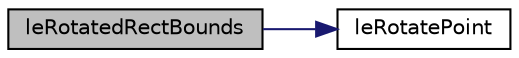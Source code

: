 digraph "leRotatedRectBounds"
{
 // INTERACTIVE_SVG=YES
  edge [fontname="Helvetica",fontsize="10",labelfontname="Helvetica",labelfontsize="10"];
  node [fontname="Helvetica",fontsize="10",shape=record];
  rankdir="LR";
  Node59 [label="leRotatedRectBounds",height=0.2,width=0.4,color="black", fillcolor="grey75", style="filled", fontcolor="black"];
  Node59 -> Node60 [color="midnightblue",fontsize="10",style="solid",fontname="Helvetica"];
  Node60 [label="leRotatePoint",height=0.2,width=0.4,color="black", fillcolor="white", style="filled",URL="$legato__math_8h.html#a0d6da6ad7415902510b9a6c9e7bfd50d",tooltip="Rotates point. "];
}
